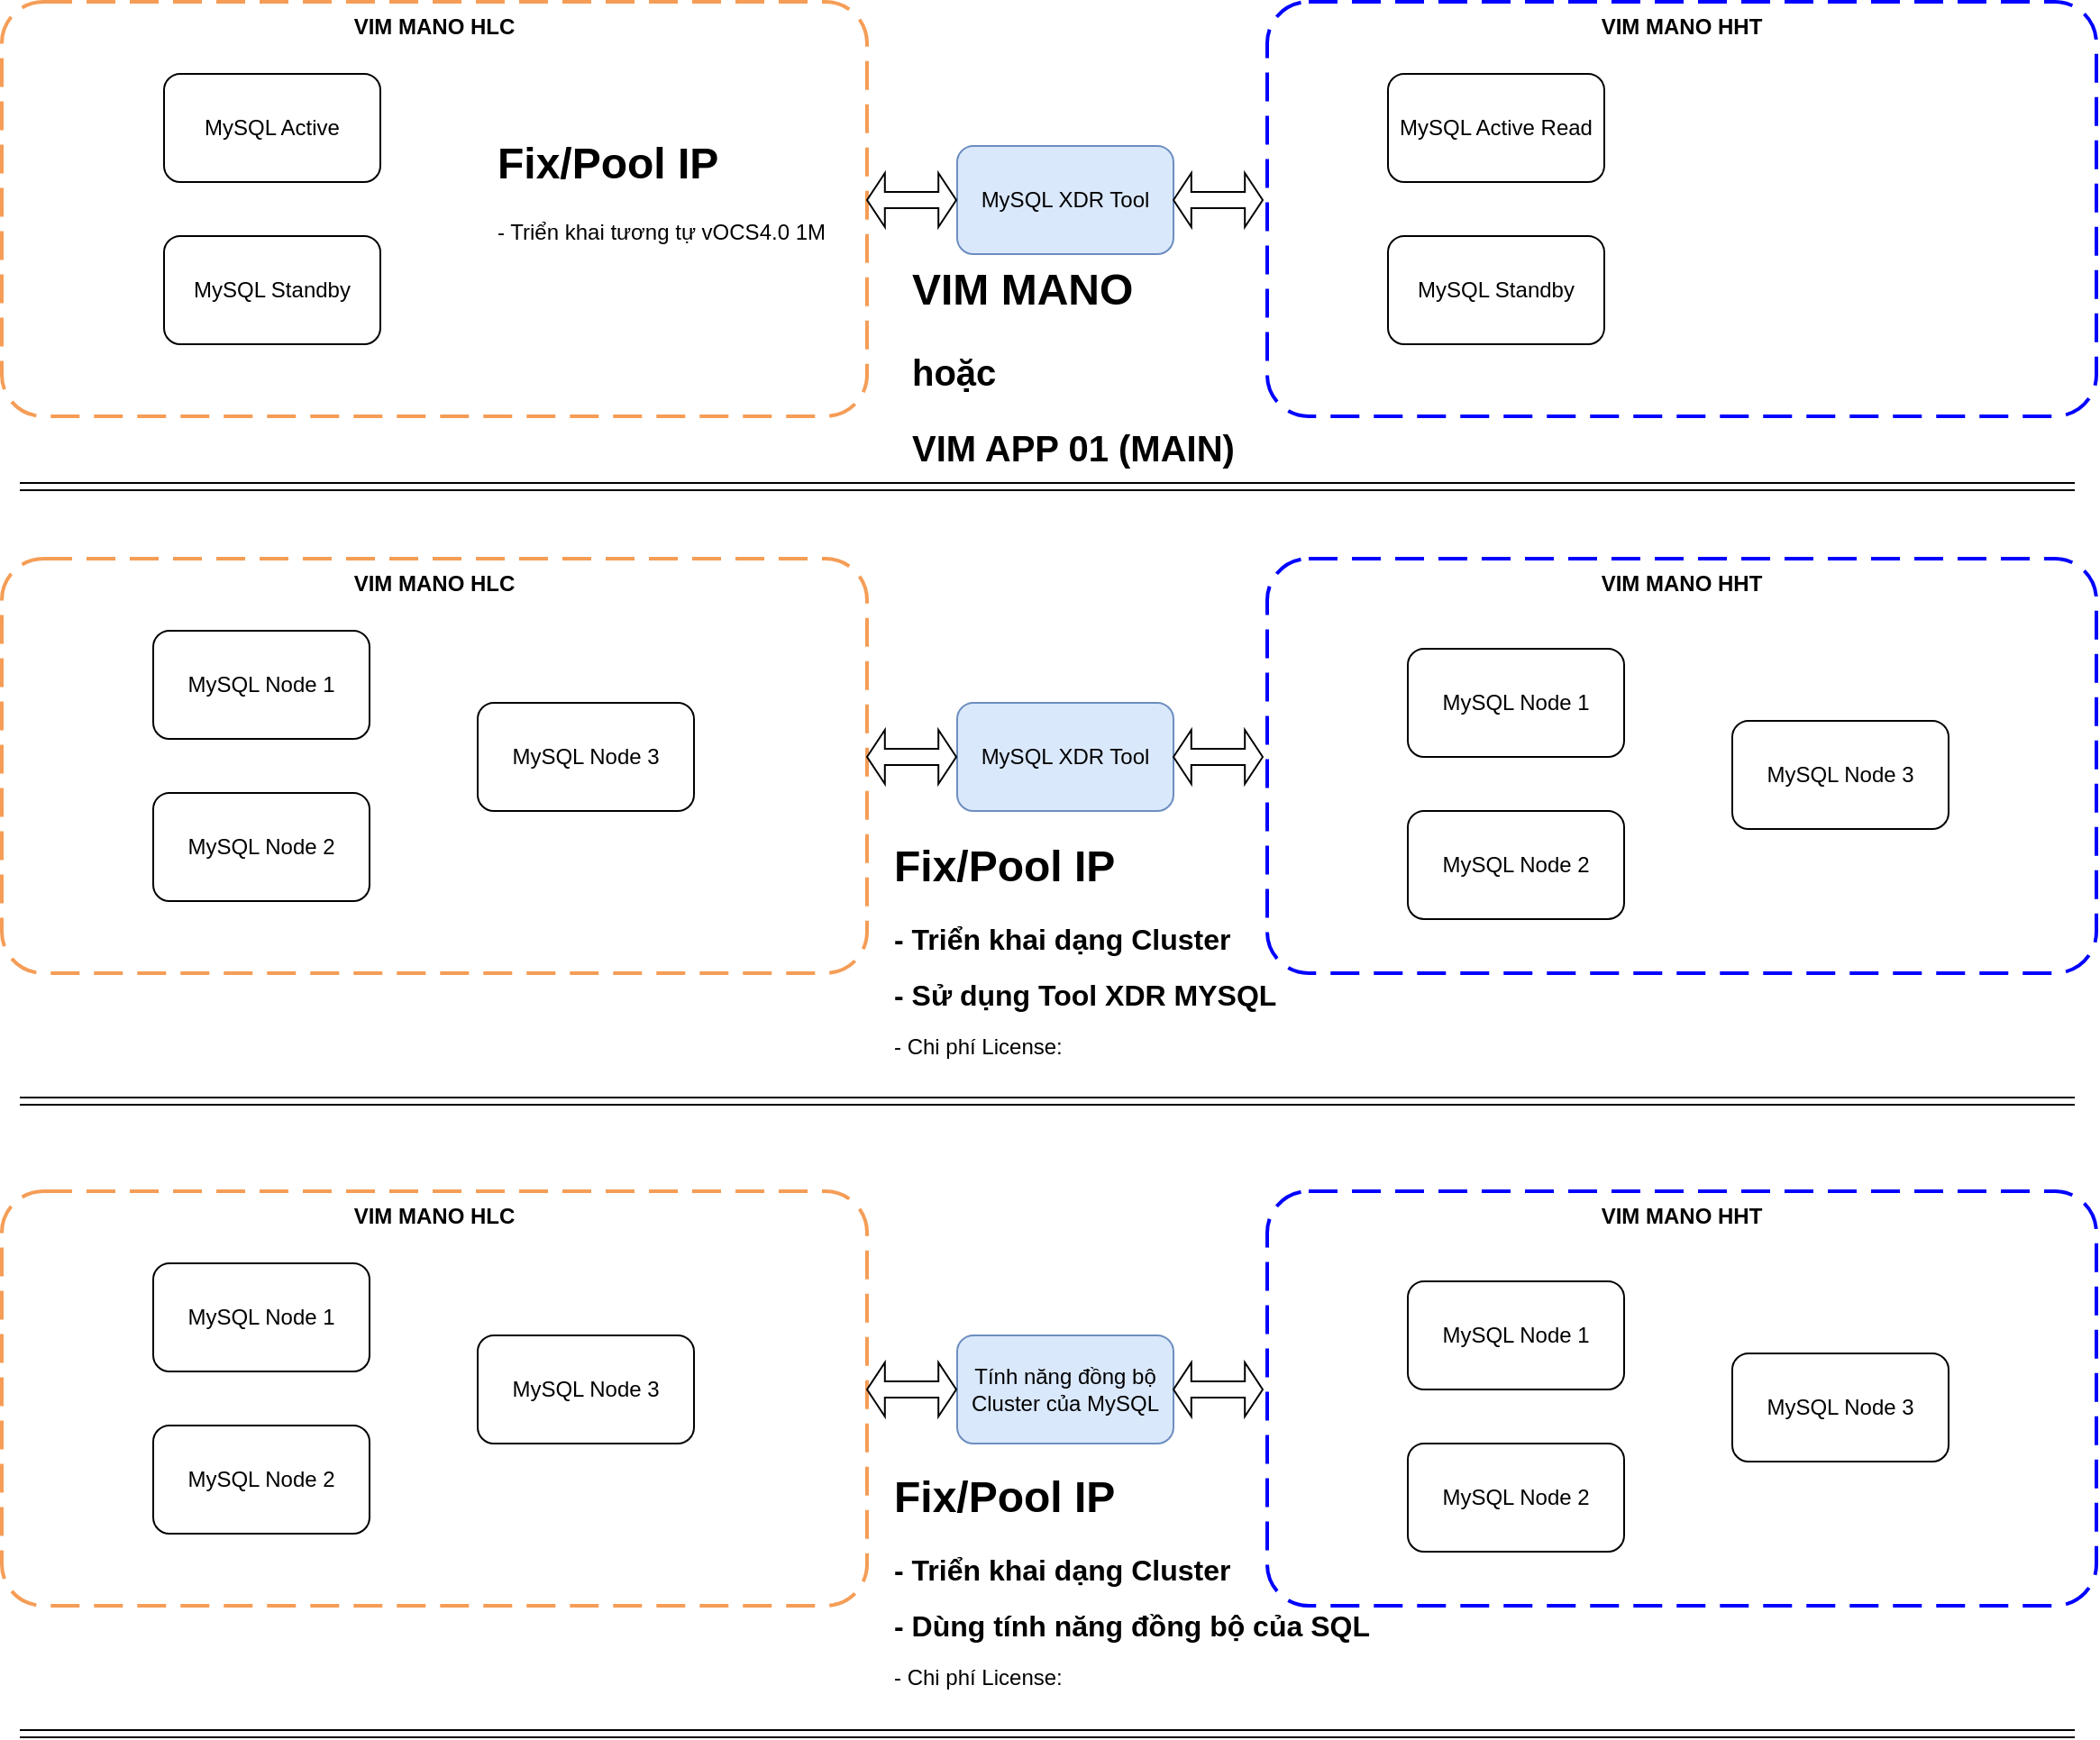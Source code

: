 <mxfile version="22.1.5" type="github">
  <diagram name="Trang-1" id="sm1h0GcSnK62wvaNjeTo">
    <mxGraphModel dx="1509" dy="798" grid="1" gridSize="10" guides="1" tooltips="1" connect="1" arrows="1" fold="1" page="1" pageScale="1" pageWidth="827" pageHeight="1169" math="0" shadow="0">
      <root>
        <mxCell id="0" />
        <mxCell id="1" parent="0" />
        <mxCell id="bVmDdq16kxsvkzqVfBtN-2" value="VIM MANO HLC" style="rounded=1;arcSize=10;dashed=1;strokeColor=#F59D56;fillColor=none;gradientColor=none;dashPattern=8 4;strokeWidth=2;verticalAlign=top;fontStyle=1" vertex="1" parent="1">
          <mxGeometry x="30" y="10" width="480" height="230" as="geometry" />
        </mxCell>
        <mxCell id="bVmDdq16kxsvkzqVfBtN-1" value="MySQL Active" style="rounded=1;whiteSpace=wrap;html=1;" vertex="1" parent="1">
          <mxGeometry x="120" y="50" width="120" height="60" as="geometry" />
        </mxCell>
        <mxCell id="bVmDdq16kxsvkzqVfBtN-3" value="VIM MANO HHT" style="rounded=1;arcSize=10;dashed=1;strokeColor=#0000FF;fillColor=none;gradientColor=none;dashPattern=8 4;strokeWidth=2;verticalAlign=top;fontStyle=1" vertex="1" parent="1">
          <mxGeometry x="732" y="10" width="460" height="230" as="geometry" />
        </mxCell>
        <mxCell id="bVmDdq16kxsvkzqVfBtN-4" value="MySQL Active Read" style="rounded=1;whiteSpace=wrap;html=1;" vertex="1" parent="1">
          <mxGeometry x="799" y="50" width="120" height="60" as="geometry" />
        </mxCell>
        <mxCell id="bVmDdq16kxsvkzqVfBtN-5" value="MySQL Standby" style="rounded=1;whiteSpace=wrap;html=1;" vertex="1" parent="1">
          <mxGeometry x="120" y="140" width="120" height="60" as="geometry" />
        </mxCell>
        <mxCell id="bVmDdq16kxsvkzqVfBtN-6" value="MySQL Standby" style="rounded=1;whiteSpace=wrap;html=1;" vertex="1" parent="1">
          <mxGeometry x="799" y="140" width="120" height="60" as="geometry" />
        </mxCell>
        <mxCell id="bVmDdq16kxsvkzqVfBtN-27" value="&lt;h1&gt;Fix/Pool IP&lt;/h1&gt;&lt;p&gt;- Triển khai tương tự vOCS4.0 1M&lt;/p&gt;" style="text;html=1;strokeColor=none;fillColor=none;spacing=5;spacingTop=-20;whiteSpace=wrap;overflow=hidden;rounded=0;" vertex="1" parent="1">
          <mxGeometry x="300" y="80" width="190" height="120" as="geometry" />
        </mxCell>
        <mxCell id="bVmDdq16kxsvkzqVfBtN-28" value="MySQL XDR Tool" style="rounded=1;whiteSpace=wrap;html=1;fillColor=#dae8fc;strokeColor=#6c8ebf;" vertex="1" parent="1">
          <mxGeometry x="560" y="90" width="120" height="60" as="geometry" />
        </mxCell>
        <mxCell id="bVmDdq16kxsvkzqVfBtN-30" value="" style="shape=doubleArrow;whiteSpace=wrap;html=1;aspect=fixed;" vertex="1" parent="1">
          <mxGeometry x="510" y="105" width="49.5" height="30" as="geometry" />
        </mxCell>
        <mxCell id="bVmDdq16kxsvkzqVfBtN-32" value="" style="shape=doubleArrow;whiteSpace=wrap;html=1;aspect=fixed;" vertex="1" parent="1">
          <mxGeometry x="680" y="105" width="49.5" height="30" as="geometry" />
        </mxCell>
        <mxCell id="bVmDdq16kxsvkzqVfBtN-33" value="" style="shape=link;html=1;rounded=0;" edge="1" parent="1">
          <mxGeometry width="100" relative="1" as="geometry">
            <mxPoint x="40" y="279" as="sourcePoint" />
            <mxPoint x="1180" y="279" as="targetPoint" />
          </mxGeometry>
        </mxCell>
        <mxCell id="bVmDdq16kxsvkzqVfBtN-34" value="VIM MANO HLC" style="rounded=1;arcSize=10;dashed=1;strokeColor=#F59D56;fillColor=none;gradientColor=none;dashPattern=8 4;strokeWidth=2;verticalAlign=top;fontStyle=1" vertex="1" parent="1">
          <mxGeometry x="30" y="319" width="480" height="230" as="geometry" />
        </mxCell>
        <mxCell id="bVmDdq16kxsvkzqVfBtN-36" value="VIM MANO HHT" style="rounded=1;arcSize=10;dashed=1;strokeColor=#0000FF;fillColor=none;gradientColor=none;dashPattern=8 4;strokeWidth=2;verticalAlign=top;fontStyle=1" vertex="1" parent="1">
          <mxGeometry x="732" y="319" width="460" height="230" as="geometry" />
        </mxCell>
        <mxCell id="bVmDdq16kxsvkzqVfBtN-41" value="MySQL XDR Tool" style="rounded=1;whiteSpace=wrap;html=1;fillColor=#dae8fc;strokeColor=#6c8ebf;" vertex="1" parent="1">
          <mxGeometry x="560" y="399" width="120" height="60" as="geometry" />
        </mxCell>
        <mxCell id="bVmDdq16kxsvkzqVfBtN-42" value="" style="shape=doubleArrow;whiteSpace=wrap;html=1;aspect=fixed;" vertex="1" parent="1">
          <mxGeometry x="510" y="414" width="49.5" height="30" as="geometry" />
        </mxCell>
        <mxCell id="bVmDdq16kxsvkzqVfBtN-43" value="" style="shape=doubleArrow;whiteSpace=wrap;html=1;aspect=fixed;" vertex="1" parent="1">
          <mxGeometry x="680" y="414" width="49.5" height="30" as="geometry" />
        </mxCell>
        <mxCell id="bVmDdq16kxsvkzqVfBtN-44" value="" style="shape=link;html=1;rounded=0;" edge="1" parent="1">
          <mxGeometry width="100" relative="1" as="geometry">
            <mxPoint x="40" y="620" as="sourcePoint" />
            <mxPoint x="1180" y="620" as="targetPoint" />
          </mxGeometry>
        </mxCell>
        <mxCell id="bVmDdq16kxsvkzqVfBtN-49" value="" style="group" vertex="1" connectable="0" parent="1">
          <mxGeometry x="114" y="359" width="300" height="150" as="geometry" />
        </mxCell>
        <mxCell id="bVmDdq16kxsvkzqVfBtN-50" value="MySQL Node 1" style="rounded=1;whiteSpace=wrap;html=1;movable=1;resizable=1;rotatable=1;deletable=1;editable=1;locked=0;connectable=1;container=0;" vertex="1" parent="bVmDdq16kxsvkzqVfBtN-49">
          <mxGeometry width="120" height="60" as="geometry" />
        </mxCell>
        <mxCell id="bVmDdq16kxsvkzqVfBtN-51" value="MySQL Node 2" style="rounded=1;whiteSpace=wrap;html=1;movable=1;resizable=1;rotatable=1;deletable=1;editable=1;locked=0;connectable=1;container=0;" vertex="1" parent="bVmDdq16kxsvkzqVfBtN-49">
          <mxGeometry y="90" width="120" height="60" as="geometry" />
        </mxCell>
        <mxCell id="bVmDdq16kxsvkzqVfBtN-52" value="MySQL Node 3" style="rounded=1;whiteSpace=wrap;html=1;movable=1;resizable=1;rotatable=1;deletable=1;editable=1;locked=0;connectable=1;container=0;" vertex="1" parent="bVmDdq16kxsvkzqVfBtN-49">
          <mxGeometry x="180" y="40" width="120" height="60" as="geometry" />
        </mxCell>
        <mxCell id="bVmDdq16kxsvkzqVfBtN-48" value="" style="group" vertex="1" connectable="0" parent="1">
          <mxGeometry x="810" y="369" width="300" height="150" as="geometry" />
        </mxCell>
        <mxCell id="bVmDdq16kxsvkzqVfBtN-37" value="MySQL Node 1" style="rounded=1;whiteSpace=wrap;html=1;movable=1;resizable=1;rotatable=1;deletable=1;editable=1;locked=0;connectable=1;container=0;" vertex="1" parent="bVmDdq16kxsvkzqVfBtN-48">
          <mxGeometry width="120" height="60" as="geometry" />
        </mxCell>
        <mxCell id="bVmDdq16kxsvkzqVfBtN-39" value="MySQL Node 2" style="rounded=1;whiteSpace=wrap;html=1;movable=1;resizable=1;rotatable=1;deletable=1;editable=1;locked=0;connectable=1;container=0;" vertex="1" parent="bVmDdq16kxsvkzqVfBtN-48">
          <mxGeometry y="90" width="120" height="60" as="geometry" />
        </mxCell>
        <mxCell id="bVmDdq16kxsvkzqVfBtN-45" value="MySQL Node 3" style="rounded=1;whiteSpace=wrap;html=1;movable=1;resizable=1;rotatable=1;deletable=1;editable=1;locked=0;connectable=1;container=0;" vertex="1" parent="bVmDdq16kxsvkzqVfBtN-48">
          <mxGeometry x="180" y="40" width="120" height="60" as="geometry" />
        </mxCell>
        <mxCell id="bVmDdq16kxsvkzqVfBtN-40" value="&lt;h1&gt;Fix/Pool IP&lt;/h1&gt;&lt;p&gt;&lt;font style=&quot;font-size: 16px;&quot;&gt;&lt;b&gt;- Triển khai dạng Cluster&lt;/b&gt;&lt;/font&gt;&lt;/p&gt;&lt;p&gt;&lt;font style=&quot;font-size: 16px;&quot;&gt;&lt;b&gt;- Sử dụng Tool XDR MYSQL&lt;/b&gt;&lt;/font&gt;&lt;/p&gt;&lt;p&gt;- Chi phí License:&amp;nbsp;&lt;/p&gt;" style="text;html=1;strokeColor=none;fillColor=none;spacing=5;spacingTop=-20;whiteSpace=wrap;overflow=hidden;rounded=0;" vertex="1" parent="1">
          <mxGeometry x="520" y="470" width="270" height="130" as="geometry" />
        </mxCell>
        <mxCell id="bVmDdq16kxsvkzqVfBtN-53" value="&lt;h1&gt;VIM MANO&lt;/h1&gt;&lt;h1&gt;&lt;b style=&quot;font-size: 20px; background-color: initial;&quot;&gt;hoặc&amp;nbsp;&lt;/b&gt;&lt;/h1&gt;&lt;div style=&quot;font-size: 20px;&quot;&gt;&lt;b style=&quot;&quot;&gt;&lt;font style=&quot;font-size: 20px;&quot;&gt;VIM APP 01 (MAIN)&lt;/font&gt;&lt;/b&gt;&lt;/div&gt;" style="text;html=1;strokeColor=none;fillColor=none;spacing=5;spacingTop=-20;whiteSpace=wrap;overflow=hidden;rounded=0;" vertex="1" parent="1">
          <mxGeometry x="530" y="150" width="190" height="140" as="geometry" />
        </mxCell>
        <mxCell id="bVmDdq16kxsvkzqVfBtN-69" value="VIM MANO HLC" style="rounded=1;arcSize=10;dashed=1;strokeColor=#F59D56;fillColor=none;gradientColor=none;dashPattern=8 4;strokeWidth=2;verticalAlign=top;fontStyle=1" vertex="1" parent="1">
          <mxGeometry x="30" y="670" width="480" height="230" as="geometry" />
        </mxCell>
        <mxCell id="bVmDdq16kxsvkzqVfBtN-70" value="VIM MANO HHT" style="rounded=1;arcSize=10;dashed=1;strokeColor=#0000FF;fillColor=none;gradientColor=none;dashPattern=8 4;strokeWidth=2;verticalAlign=top;fontStyle=1" vertex="1" parent="1">
          <mxGeometry x="732" y="670" width="460" height="230" as="geometry" />
        </mxCell>
        <mxCell id="bVmDdq16kxsvkzqVfBtN-71" value="Tính năng đồng bộ Cluster của MySQL" style="rounded=1;whiteSpace=wrap;html=1;fillColor=#dae8fc;strokeColor=#6c8ebf;" vertex="1" parent="1">
          <mxGeometry x="560" y="750" width="120" height="60" as="geometry" />
        </mxCell>
        <mxCell id="bVmDdq16kxsvkzqVfBtN-72" value="" style="shape=doubleArrow;whiteSpace=wrap;html=1;aspect=fixed;" vertex="1" parent="1">
          <mxGeometry x="510" y="765" width="49.5" height="30" as="geometry" />
        </mxCell>
        <mxCell id="bVmDdq16kxsvkzqVfBtN-73" value="" style="shape=doubleArrow;whiteSpace=wrap;html=1;aspect=fixed;" vertex="1" parent="1">
          <mxGeometry x="680" y="765" width="49.5" height="30" as="geometry" />
        </mxCell>
        <mxCell id="bVmDdq16kxsvkzqVfBtN-74" value="" style="shape=link;html=1;rounded=0;" edge="1" parent="1">
          <mxGeometry width="100" relative="1" as="geometry">
            <mxPoint x="40" y="971" as="sourcePoint" />
            <mxPoint x="1180" y="971" as="targetPoint" />
          </mxGeometry>
        </mxCell>
        <mxCell id="bVmDdq16kxsvkzqVfBtN-75" value="" style="group" vertex="1" connectable="0" parent="1">
          <mxGeometry x="114" y="710" width="300" height="150" as="geometry" />
        </mxCell>
        <mxCell id="bVmDdq16kxsvkzqVfBtN-76" value="MySQL Node 1" style="rounded=1;whiteSpace=wrap;html=1;movable=1;resizable=1;rotatable=1;deletable=1;editable=1;locked=0;connectable=1;container=0;" vertex="1" parent="bVmDdq16kxsvkzqVfBtN-75">
          <mxGeometry width="120" height="60" as="geometry" />
        </mxCell>
        <mxCell id="bVmDdq16kxsvkzqVfBtN-77" value="MySQL Node 2" style="rounded=1;whiteSpace=wrap;html=1;movable=1;resizable=1;rotatable=1;deletable=1;editable=1;locked=0;connectable=1;container=0;" vertex="1" parent="bVmDdq16kxsvkzqVfBtN-75">
          <mxGeometry y="90" width="120" height="60" as="geometry" />
        </mxCell>
        <mxCell id="bVmDdq16kxsvkzqVfBtN-78" value="MySQL Node 3" style="rounded=1;whiteSpace=wrap;html=1;movable=1;resizable=1;rotatable=1;deletable=1;editable=1;locked=0;connectable=1;container=0;" vertex="1" parent="bVmDdq16kxsvkzqVfBtN-75">
          <mxGeometry x="180" y="40" width="120" height="60" as="geometry" />
        </mxCell>
        <mxCell id="bVmDdq16kxsvkzqVfBtN-79" value="" style="group" vertex="1" connectable="0" parent="1">
          <mxGeometry x="810" y="720" width="300" height="150" as="geometry" />
        </mxCell>
        <mxCell id="bVmDdq16kxsvkzqVfBtN-80" value="MySQL Node 1" style="rounded=1;whiteSpace=wrap;html=1;movable=1;resizable=1;rotatable=1;deletable=1;editable=1;locked=0;connectable=1;container=0;" vertex="1" parent="bVmDdq16kxsvkzqVfBtN-79">
          <mxGeometry width="120" height="60" as="geometry" />
        </mxCell>
        <mxCell id="bVmDdq16kxsvkzqVfBtN-81" value="MySQL Node 2" style="rounded=1;whiteSpace=wrap;html=1;movable=1;resizable=1;rotatable=1;deletable=1;editable=1;locked=0;connectable=1;container=0;" vertex="1" parent="bVmDdq16kxsvkzqVfBtN-79">
          <mxGeometry y="90" width="120" height="60" as="geometry" />
        </mxCell>
        <mxCell id="bVmDdq16kxsvkzqVfBtN-82" value="MySQL Node 3" style="rounded=1;whiteSpace=wrap;html=1;movable=1;resizable=1;rotatable=1;deletable=1;editable=1;locked=0;connectable=1;container=0;" vertex="1" parent="bVmDdq16kxsvkzqVfBtN-79">
          <mxGeometry x="180" y="40" width="120" height="60" as="geometry" />
        </mxCell>
        <mxCell id="bVmDdq16kxsvkzqVfBtN-83" value="&lt;h1&gt;Fix/Pool IP&lt;/h1&gt;&lt;p&gt;&lt;font style=&quot;font-size: 16px;&quot;&gt;&lt;b&gt;- Triển khai dạng Cluster&lt;/b&gt;&lt;/font&gt;&lt;/p&gt;&lt;p&gt;&lt;font style=&quot;font-size: 16px;&quot;&gt;&lt;b&gt;- Dùng tính năng đồng bộ của SQL&lt;/b&gt;&lt;/font&gt;&lt;/p&gt;&lt;p&gt;- Chi phí License:&amp;nbsp;&lt;/p&gt;" style="text;html=1;strokeColor=none;fillColor=none;spacing=5;spacingTop=-20;whiteSpace=wrap;overflow=hidden;rounded=0;" vertex="1" parent="1">
          <mxGeometry x="520" y="820" width="290" height="150" as="geometry" />
        </mxCell>
      </root>
    </mxGraphModel>
  </diagram>
</mxfile>
